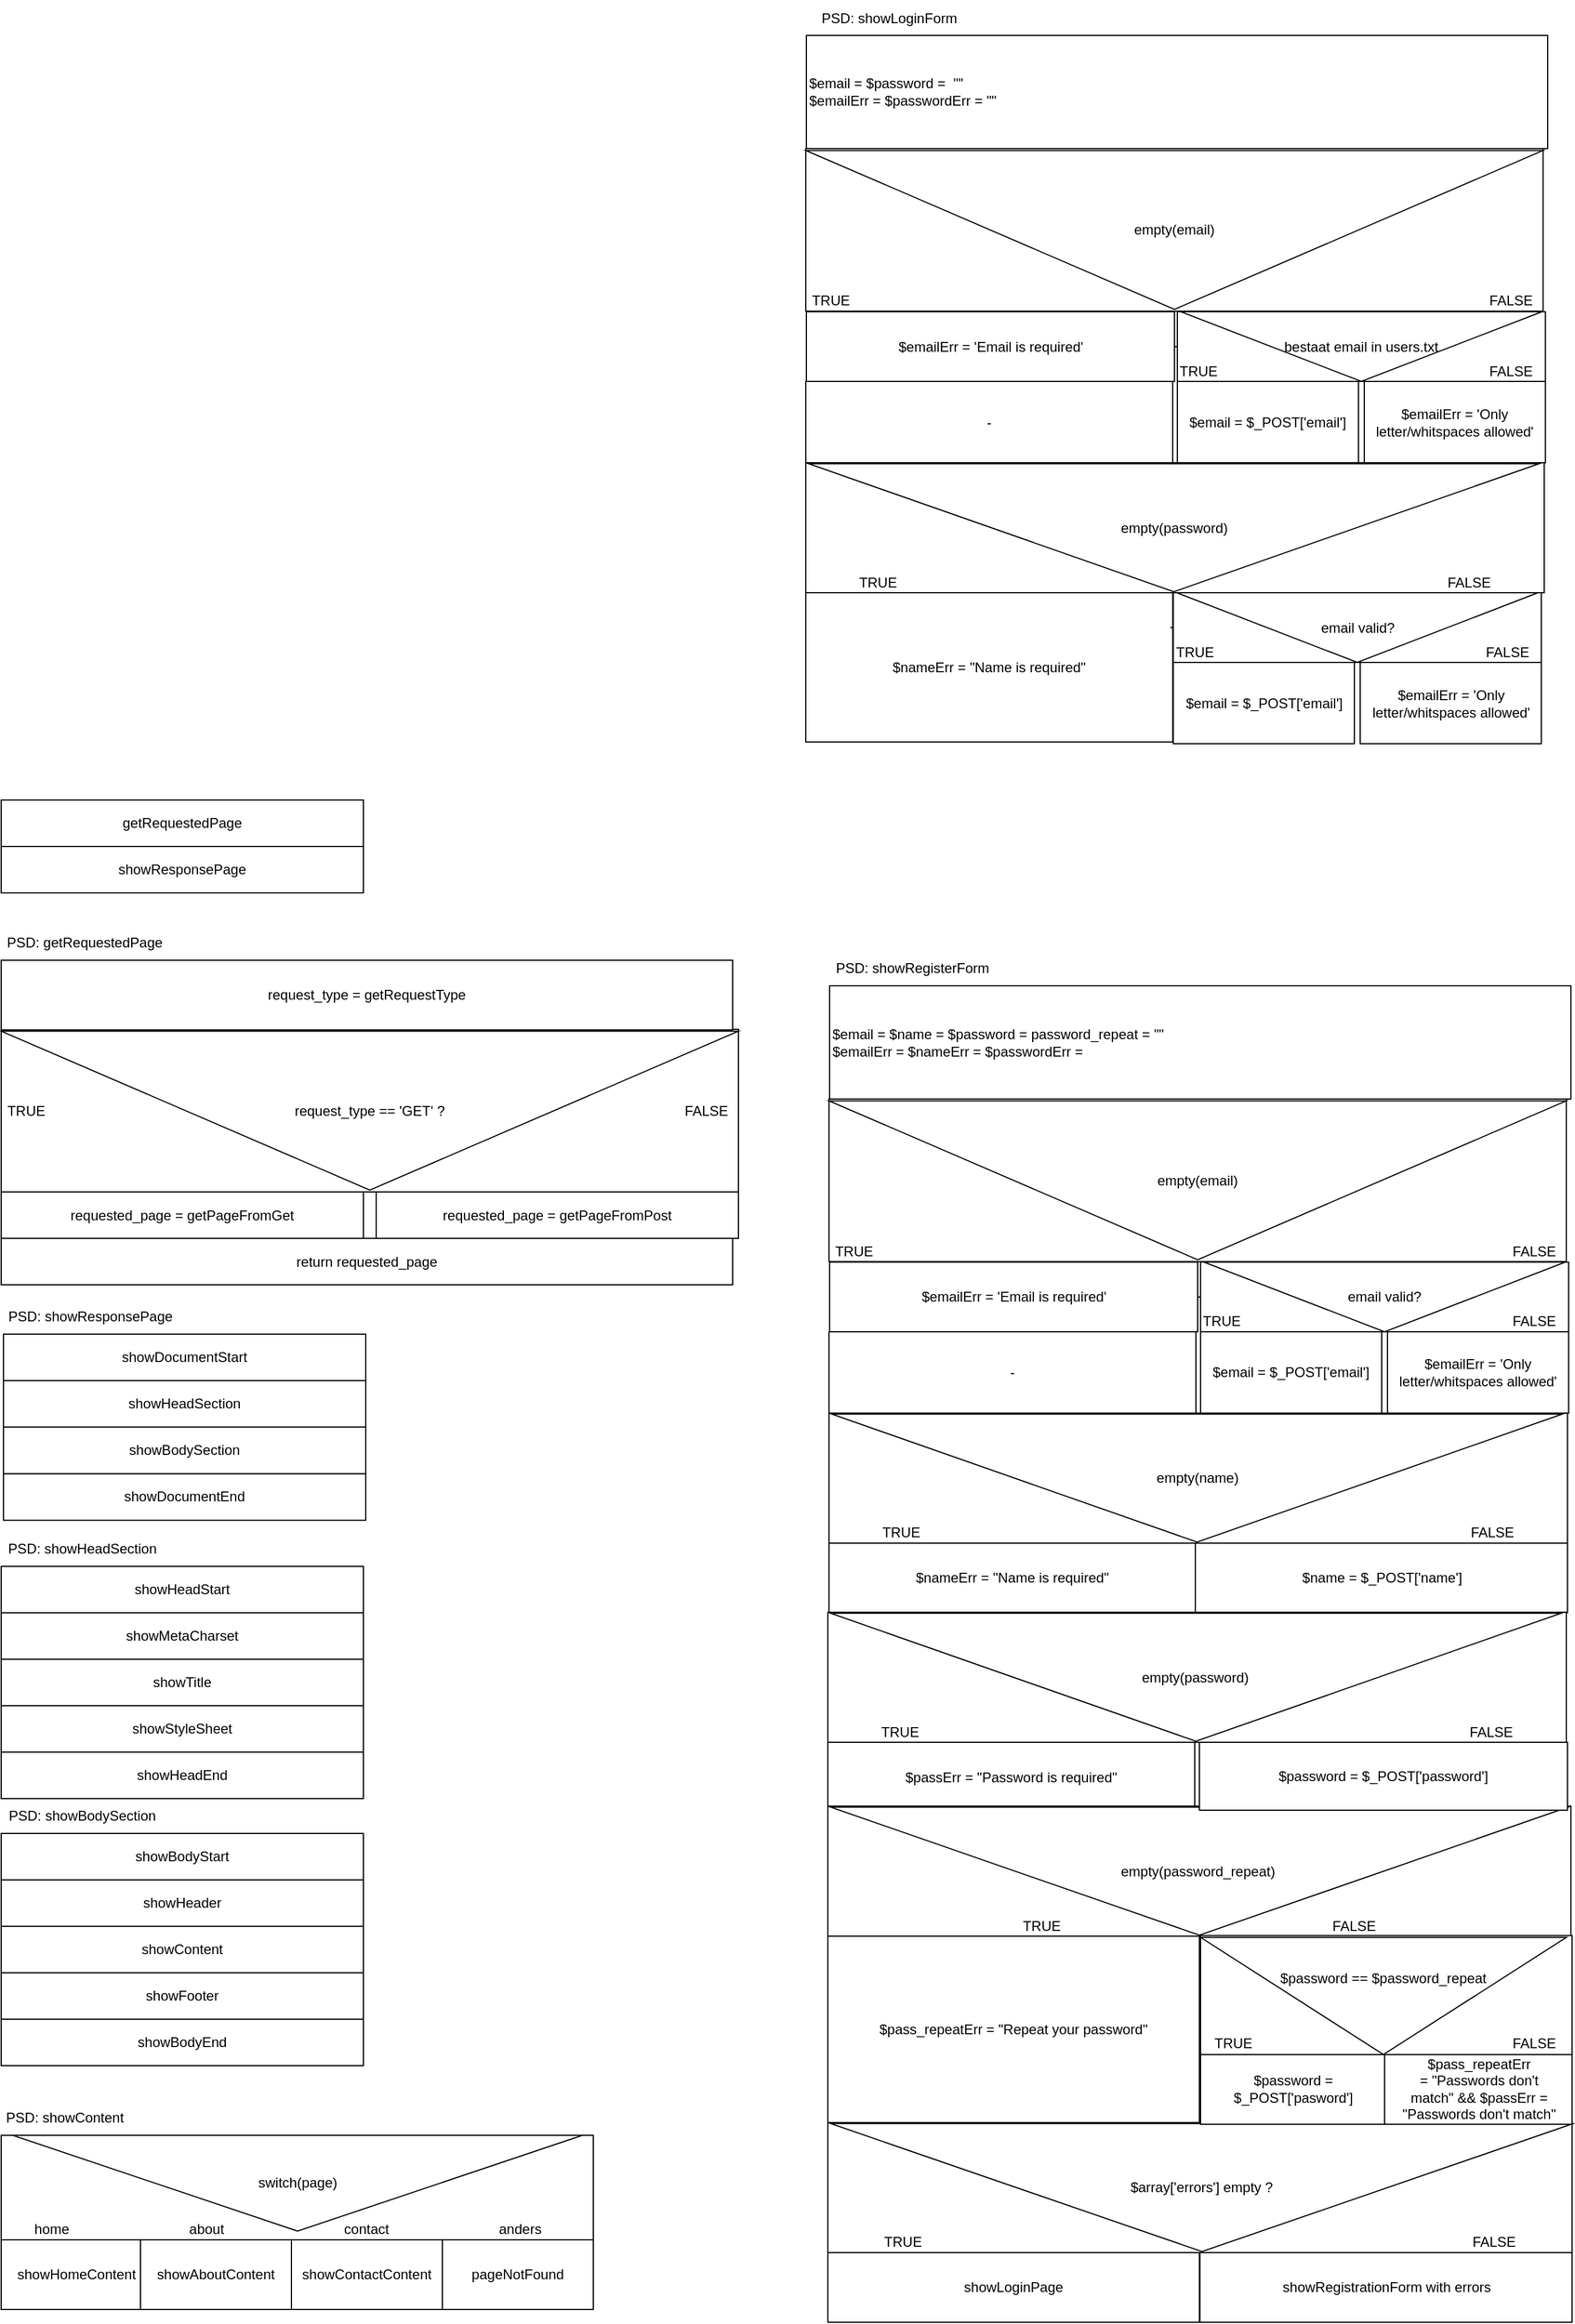 <mxfile>
    <diagram id="DWC-TpvhNI_4SlBnLtU3" name="Page-1">
        <mxGraphModel dx="1130" dy="1892" grid="1" gridSize="10" guides="1" tooltips="1" connect="1" arrows="1" fold="1" page="1" pageScale="1" pageWidth="850" pageHeight="1100" math="0" shadow="0">
            <root>
                <mxCell id="0"/>
                <mxCell id="1" parent="0"/>
                <mxCell id="2" value="requested_page = getPageFromGet" style="rounded=0;whiteSpace=wrap;html=1;" parent="1" vertex="1">
                    <mxGeometry x="108" y="117.5" width="312" height="40" as="geometry"/>
                </mxCell>
                <mxCell id="3" value="return requested_page" style="rounded=0;whiteSpace=wrap;html=1;" parent="1" vertex="1">
                    <mxGeometry x="108" y="157.5" width="630" height="40" as="geometry"/>
                </mxCell>
                <mxCell id="4" value="showDocumentStart" style="rounded=0;whiteSpace=wrap;html=1;" parent="1" vertex="1">
                    <mxGeometry x="110" y="240" width="312" height="40" as="geometry"/>
                </mxCell>
                <mxCell id="5" value="showHeadSection" style="rounded=0;whiteSpace=wrap;html=1;" parent="1" vertex="1">
                    <mxGeometry x="110" y="280" width="312" height="40" as="geometry"/>
                </mxCell>
                <mxCell id="6" value="showBodySection" style="rounded=0;whiteSpace=wrap;html=1;" parent="1" vertex="1">
                    <mxGeometry x="110" y="320" width="312" height="40.31" as="geometry"/>
                </mxCell>
                <mxCell id="7" value="showDocumentEnd" style="rounded=0;whiteSpace=wrap;html=1;" parent="1" vertex="1">
                    <mxGeometry x="110" y="360.31" width="312" height="40" as="geometry"/>
                </mxCell>
                <mxCell id="8" value="showBodyStart" style="rounded=0;whiteSpace=wrap;html=1;" parent="1" vertex="1">
                    <mxGeometry x="108" y="670" width="312" height="40" as="geometry"/>
                </mxCell>
                <mxCell id="9" value="showHeader" style="rounded=0;whiteSpace=wrap;html=1;" parent="1" vertex="1">
                    <mxGeometry x="108" y="710" width="312" height="40" as="geometry"/>
                </mxCell>
                <mxCell id="10" value="showContent" style="rounded=0;whiteSpace=wrap;html=1;" parent="1" vertex="1">
                    <mxGeometry x="108" y="750" width="312" height="40" as="geometry"/>
                </mxCell>
                <mxCell id="11" value="PSD: showResponsePage" style="text;html=1;strokeColor=none;fillColor=none;align=center;verticalAlign=middle;whiteSpace=wrap;rounded=0;" parent="1" vertex="1">
                    <mxGeometry x="110" y="210" width="150" height="30" as="geometry"/>
                </mxCell>
                <mxCell id="12" value="PSD: showBodySection" style="text;html=1;strokeColor=none;fillColor=none;align=center;verticalAlign=middle;whiteSpace=wrap;rounded=0;" parent="1" vertex="1">
                    <mxGeometry x="108" y="640" width="140" height="30" as="geometry"/>
                </mxCell>
                <mxCell id="13" value="&amp;nbsp;TRUE&lt;span style=&quot;white-space: pre;&quot;&gt;&#9;&lt;/span&gt;&lt;span style=&quot;white-space: pre;&quot;&gt;&#9;&lt;/span&gt;&lt;span style=&quot;white-space: pre;&quot;&gt;&#9;&lt;/span&gt;&lt;span style=&quot;white-space: pre;&quot;&gt;&#9;&lt;/span&gt;&lt;span style=&quot;white-space: pre;&quot;&gt;&#9;&lt;/span&gt;&lt;span style=&quot;white-space: pre;&quot;&gt;&#9;&lt;/span&gt;&lt;span style=&quot;white-space: pre;&quot;&gt;&#9;&lt;/span&gt;&lt;span style=&quot;white-space: pre;&quot;&gt;&#9;&lt;/span&gt;&lt;span style=&quot;white-space: pre;&quot;&gt;&#9;&lt;/span&gt;&lt;span style=&quot;white-space: pre;&quot;&gt;&#9;&lt;/span&gt;&lt;span style=&quot;white-space: pre;&quot;&gt;&#9;&lt;/span&gt;&lt;span style=&quot;white-space: pre;&quot;&gt;&#9;&lt;/span&gt;&lt;span style=&quot;white-space: pre;&quot;&gt;&#9;&lt;/span&gt;&lt;span style=&quot;white-space: pre;&quot;&gt;&#9;&lt;/span&gt;&lt;span style=&quot;white-space: pre;&quot;&gt;&#9;&lt;/span&gt;&lt;span style=&quot;white-space: pre;&quot;&gt;&#9;&lt;/span&gt;&lt;span style=&quot;white-space: pre;&quot;&gt;&#9;&lt;/span&gt;&lt;span style=&quot;white-space: pre;&quot;&gt;&#9;&lt;/span&gt;&lt;span style=&quot;white-space: pre;&quot;&gt;&#9;&lt;/span&gt;&lt;span style=&quot;white-space: pre;&quot;&gt;&#9;&lt;/span&gt;&lt;span style=&quot;white-space: pre;&quot;&gt;&#9;&lt;/span&gt;FALSE" style="rounded=0;whiteSpace=wrap;html=1;align=left;" parent="1" vertex="1">
                    <mxGeometry x="108" y="-22.5" width="635" height="140" as="geometry"/>
                </mxCell>
                <mxCell id="14" value="&lt;div style=&quot;&quot;&gt;request_type == 'GET' ?&lt;/div&gt;" style="triangle;whiteSpace=wrap;html=1;rotation=90;align=center;verticalAlign=middle;horizontal=0;" parent="1" vertex="1">
                    <mxGeometry x="357.07" y="-270" width="136.87" height="635" as="geometry"/>
                </mxCell>
                <mxCell id="15" value="getRequestedPage" style="rounded=0;whiteSpace=wrap;html=1;" parent="1" vertex="1">
                    <mxGeometry x="108" y="-220" width="312" height="40" as="geometry"/>
                </mxCell>
                <mxCell id="16" value="showResponsePage" style="rounded=0;whiteSpace=wrap;html=1;" parent="1" vertex="1">
                    <mxGeometry x="108" y="-180" width="312" height="40" as="geometry"/>
                </mxCell>
                <mxCell id="17" value="PSD: showContent" style="text;html=1;strokeColor=none;fillColor=none;align=center;verticalAlign=middle;whiteSpace=wrap;rounded=0;" parent="1" vertex="1">
                    <mxGeometry x="108" y="900" width="110" height="30" as="geometry"/>
                </mxCell>
                <mxCell id="18" value="&lt;span style=&quot;white-space: pre;&quot;&gt;&#9;&lt;/span&gt;home&lt;span style=&quot;white-space: pre;&quot;&gt;&#9;&lt;/span&gt;&lt;span style=&quot;white-space: pre;&quot;&gt;&#9;&lt;span style=&quot;white-space: pre;&quot;&gt;&#9;&lt;span style=&quot;white-space: pre;&quot;&gt;&#9;&lt;/span&gt;&lt;/span&gt;&lt;/span&gt;about&lt;span style=&quot;white-space: pre;&quot;&gt;&#9;&lt;/span&gt;&lt;span style=&quot;white-space: pre;&quot;&gt;&#9;&lt;/span&gt;&lt;span style=&quot;white-space: pre;&quot;&gt;&#9;&lt;/span&gt;&amp;nbsp; &amp;nbsp; &amp;nbsp;&lt;span style=&quot;white-space: pre;&quot;&gt;&#9;&lt;/span&gt;contact&amp;nbsp; &amp;nbsp; &amp;nbsp; &amp;nbsp;&lt;span style=&quot;white-space: pre;&quot;&gt;&#9;&lt;span style=&quot;white-space: pre;&quot;&gt;&#9;&lt;/span&gt;&lt;span style=&quot;white-space: pre;&quot;&gt;&#9;&lt;/span&gt;&lt;/span&gt;anders" style="rounded=0;whiteSpace=wrap;html=1;verticalAlign=bottom;align=left;" parent="1" vertex="1">
                    <mxGeometry x="108" y="930" width="510" height="90" as="geometry"/>
                </mxCell>
                <mxCell id="19" value="showHomeContent" style="rounded=0;whiteSpace=wrap;html=1;" parent="1" vertex="1">
                    <mxGeometry x="108" y="1020" width="130" height="60" as="geometry"/>
                </mxCell>
                <mxCell id="20" value="showAboutContent" style="rounded=0;whiteSpace=wrap;html=1;" parent="1" vertex="1">
                    <mxGeometry x="228" y="1020" width="130" height="60" as="geometry"/>
                </mxCell>
                <mxCell id="21" value="showContactContent" style="rounded=0;whiteSpace=wrap;html=1;" parent="1" vertex="1">
                    <mxGeometry x="358" y="1020" width="130" height="60" as="geometry"/>
                </mxCell>
                <mxCell id="22" value="switch(page)" style="triangle;whiteSpace=wrap;html=1;rotation=90;horizontal=0;" parent="1" vertex="1">
                    <mxGeometry x="322.07" y="725.94" width="82.5" height="490.63" as="geometry"/>
                </mxCell>
                <mxCell id="23" value="pageNotFound" style="rounded=0;whiteSpace=wrap;html=1;" parent="1" vertex="1">
                    <mxGeometry x="488" y="1020" width="130" height="60" as="geometry"/>
                </mxCell>
                <mxCell id="24" value="request_type = getRequestType" style="rounded=0;whiteSpace=wrap;html=1;" parent="1" vertex="1">
                    <mxGeometry x="108" y="-82" width="630" height="60" as="geometry"/>
                </mxCell>
                <mxCell id="25" value="requested_page = getPageFromPost" style="rounded=0;whiteSpace=wrap;html=1;" parent="1" vertex="1">
                    <mxGeometry x="431" y="117.5" width="312" height="40" as="geometry"/>
                </mxCell>
                <mxCell id="26" value="showFooter" style="rounded=0;whiteSpace=wrap;html=1;" parent="1" vertex="1">
                    <mxGeometry x="108" y="790" width="312" height="40" as="geometry"/>
                </mxCell>
                <mxCell id="27" value="showBodyEnd" style="rounded=0;whiteSpace=wrap;html=1;" parent="1" vertex="1">
                    <mxGeometry x="108" y="830" width="312" height="40" as="geometry"/>
                </mxCell>
                <mxCell id="28" value="PSD: getRequestedPage" style="text;html=1;strokeColor=none;fillColor=none;align=center;verticalAlign=middle;whiteSpace=wrap;rounded=0;" parent="1" vertex="1">
                    <mxGeometry x="110" y="-112" width="140" height="30" as="geometry"/>
                </mxCell>
                <mxCell id="29" value="showHeadStart" style="rounded=0;whiteSpace=wrap;html=1;" parent="1" vertex="1">
                    <mxGeometry x="108" y="440" width="312" height="40" as="geometry"/>
                </mxCell>
                <mxCell id="30" value="showMetaCharset" style="rounded=0;whiteSpace=wrap;html=1;" parent="1" vertex="1">
                    <mxGeometry x="108" y="480" width="312" height="40" as="geometry"/>
                </mxCell>
                <mxCell id="31" value="showTitle" style="rounded=0;whiteSpace=wrap;html=1;" parent="1" vertex="1">
                    <mxGeometry x="108" y="520" width="312" height="40" as="geometry"/>
                </mxCell>
                <mxCell id="32" value="PSD: showHeadSection" style="text;html=1;strokeColor=none;fillColor=none;align=center;verticalAlign=middle;whiteSpace=wrap;rounded=0;" parent="1" vertex="1">
                    <mxGeometry x="108" y="410" width="140" height="30" as="geometry"/>
                </mxCell>
                <mxCell id="33" value="showStyleSheet" style="rounded=0;whiteSpace=wrap;html=1;" parent="1" vertex="1">
                    <mxGeometry x="108" y="560" width="312" height="40" as="geometry"/>
                </mxCell>
                <mxCell id="34" value="showHeadEnd" style="rounded=0;whiteSpace=wrap;html=1;" parent="1" vertex="1">
                    <mxGeometry x="108" y="600" width="312" height="40" as="geometry"/>
                </mxCell>
                <mxCell id="35" value="PSD: showRegisterForm" style="text;html=1;strokeColor=none;fillColor=none;align=center;verticalAlign=middle;whiteSpace=wrap;rounded=0;" parent="1" vertex="1">
                    <mxGeometry x="820" y="-90" width="146" height="30" as="geometry"/>
                </mxCell>
                <mxCell id="40" value="&amp;nbsp;TRUE&lt;span style=&quot;white-space: pre;&quot;&gt;&#9;&lt;/span&gt;&lt;span style=&quot;white-space: pre;&quot;&gt;&#9;&lt;/span&gt;&lt;span style=&quot;white-space: pre;&quot;&gt;&#9;&lt;/span&gt;&lt;span style=&quot;white-space: pre;&quot;&gt;&#9;&lt;/span&gt;&lt;span style=&quot;white-space: pre;&quot;&gt;&#9;&lt;/span&gt;&lt;span style=&quot;white-space: pre;&quot;&gt;&#9;&lt;/span&gt;&lt;span style=&quot;white-space: pre;&quot;&gt;&#9;&lt;/span&gt;&lt;span style=&quot;white-space: pre;&quot;&gt;&#9;&lt;/span&gt;&lt;span style=&quot;white-space: pre;&quot;&gt;&#9;&lt;/span&gt;&lt;span style=&quot;white-space: pre;&quot;&gt;&#9;&lt;/span&gt;&lt;span style=&quot;white-space: pre;&quot;&gt;&#9;&lt;/span&gt;&lt;span style=&quot;white-space: pre;&quot;&gt;&#9;&lt;/span&gt;&lt;span style=&quot;white-space: pre;&quot;&gt;&#9;&lt;/span&gt;&lt;span style=&quot;white-space: pre;&quot;&gt;&#9;&lt;/span&gt;&lt;span style=&quot;white-space: pre;&quot;&gt;&#9;&lt;/span&gt;&lt;span style=&quot;white-space: pre;&quot;&gt;&#9;&lt;/span&gt;&lt;span style=&quot;white-space: pre;&quot;&gt;&#9;&lt;/span&gt;&lt;span style=&quot;white-space: pre;&quot;&gt;&#9;&lt;/span&gt;&lt;span style=&quot;white-space: pre;&quot;&gt;&#9;&lt;/span&gt;&lt;span style=&quot;white-space: pre;&quot;&gt;&#9;&lt;/span&gt;&lt;span style=&quot;white-space: pre;&quot;&gt;&#9;&lt;/span&gt;FALSE" style="rounded=0;whiteSpace=wrap;html=1;align=left;verticalAlign=bottom;" parent="1" vertex="1">
                    <mxGeometry x="821.01" y="37.5" width="635" height="140" as="geometry"/>
                </mxCell>
                <mxCell id="41" value="empty(email)" style="triangle;whiteSpace=wrap;html=1;rotation=90;align=center;verticalAlign=middle;horizontal=0;" parent="1" vertex="1">
                    <mxGeometry x="1070.08" y="-210" width="136.87" height="635" as="geometry"/>
                </mxCell>
                <mxCell id="45" value="" style="edgeStyle=none;html=1;" parent="1" source="42" target="44" edge="1">
                    <mxGeometry relative="1" as="geometry"/>
                </mxCell>
                <mxCell id="42" value="$emailErr = 'Email is required'" style="rounded=0;whiteSpace=wrap;html=1;" parent="1" vertex="1">
                    <mxGeometry x="821.51" y="178" width="317" height="60" as="geometry"/>
                </mxCell>
                <mxCell id="43" value="TRUE&lt;span style=&quot;white-space: pre;&quot;&gt;&#9;&lt;/span&gt;&lt;span style=&quot;white-space: pre;&quot;&gt;&#9;&lt;/span&gt;&lt;span style=&quot;white-space: pre;&quot;&gt;&#9;&lt;/span&gt;&lt;span style=&quot;white-space: pre;&quot;&gt;&#9;&lt;/span&gt;&lt;span style=&quot;white-space: pre;&quot;&gt;&#9;&lt;/span&gt;&lt;span style=&quot;white-space: pre;&quot;&gt;&#9;&lt;/span&gt;&lt;span style=&quot;white-space: pre;&quot;&gt;&#9;&lt;/span&gt;&lt;span style=&quot;white-space: pre;&quot;&gt;&#9;&lt;/span&gt;&lt;span style=&quot;white-space: pre;&quot;&gt;&#9;&lt;/span&gt;FALSE" style="rounded=0;whiteSpace=wrap;html=1;align=left;verticalAlign=bottom;" parent="1" vertex="1">
                    <mxGeometry x="1141.01" y="178" width="317" height="60" as="geometry"/>
                </mxCell>
                <mxCell id="44" value="email valid?" style="triangle;whiteSpace=wrap;html=1;rotation=90;horizontal=0;" parent="1" vertex="1">
                    <mxGeometry x="1269.51" y="52.5" width="60" height="311" as="geometry"/>
                </mxCell>
                <mxCell id="46" value="$email = $_POST['email']" style="rounded=0;whiteSpace=wrap;html=1;align=center;" parent="1" vertex="1">
                    <mxGeometry x="1141.01" y="238" width="156" height="70" as="geometry"/>
                </mxCell>
                <mxCell id="47" value="$emailErr = 'Only letter/whitspaces allowed'" style="rounded=0;whiteSpace=wrap;html=1;align=center;" parent="1" vertex="1">
                    <mxGeometry x="1302.01" y="238" width="156" height="70" as="geometry"/>
                </mxCell>
                <mxCell id="49" value="-" style="rounded=0;whiteSpace=wrap;html=1;align=center;" parent="1" vertex="1">
                    <mxGeometry x="821.01" y="238" width="316" height="70" as="geometry"/>
                </mxCell>
                <mxCell id="50" value="TRUE&lt;span style=&quot;white-space: pre;&quot;&gt;&#9;&lt;/span&gt;&lt;span style=&quot;white-space: pre;&quot;&gt;&#9;&lt;/span&gt;&lt;span style=&quot;white-space: pre;&quot;&gt;&#9;&lt;/span&gt;&lt;span style=&quot;white-space: pre;&quot;&gt;&#9;&lt;/span&gt;&lt;span style=&quot;white-space: pre;&quot;&gt;&#9;&lt;/span&gt;&lt;span style=&quot;white-space: pre;&quot;&gt;&#9;&lt;/span&gt;&lt;span style=&quot;white-space: pre;&quot;&gt;&#9;&lt;/span&gt;&lt;span style=&quot;white-space: pre;&quot;&gt;&#9;&lt;/span&gt;&lt;span style=&quot;white-space: pre;&quot;&gt;&#9;&lt;/span&gt;&lt;span style=&quot;white-space: pre;&quot;&gt;&#9;&lt;/span&gt;&lt;span style=&quot;white-space: pre;&quot;&gt;&#9;&lt;/span&gt;&lt;span style=&quot;white-space: pre;&quot;&gt;&#9;&lt;/span&gt;&lt;span style=&quot;white-space: pre;&quot;&gt;&#9;&lt;/span&gt;&lt;span style=&quot;white-space: pre;&quot;&gt;&#9;&lt;/span&gt;&lt;span style=&quot;white-space: pre;&quot;&gt;&#9;&lt;/span&gt;&lt;span style=&quot;white-space: pre;&quot;&gt;&#9;&lt;/span&gt;&lt;span style=&quot;white-space: pre;&quot;&gt;&#9;&lt;/span&gt;&lt;span style=&quot;white-space: pre;&quot;&gt;&#9;&lt;/span&gt;FALSE" style="rounded=0;whiteSpace=wrap;html=1;verticalAlign=bottom;horizontal=1;" parent="1" vertex="1">
                    <mxGeometry x="821.01" y="308" width="636" height="112" as="geometry"/>
                </mxCell>
                <mxCell id="51" value="empty(name)" style="triangle;whiteSpace=wrap;html=1;rotation=90;horizontal=0;" parent="1" vertex="1">
                    <mxGeometry x="1082.88" y="49.5" width="110.25" height="629" as="geometry"/>
                </mxCell>
                <mxCell id="52" value="$nameErr = &quot;Name is required&quot;" style="rounded=0;whiteSpace=wrap;html=1;" parent="1" vertex="1">
                    <mxGeometry x="821.01" y="420" width="316" height="60" as="geometry"/>
                </mxCell>
                <mxCell id="53" value="$name = $_POST['name']" style="rounded=0;whiteSpace=wrap;html=1;" parent="1" vertex="1">
                    <mxGeometry x="1136.51" y="420" width="320.5" height="60" as="geometry"/>
                </mxCell>
                <mxCell id="54" value="TRUE&lt;span style=&quot;white-space: pre;&quot;&gt;&#9;&lt;/span&gt;&lt;span style=&quot;white-space: pre;&quot;&gt;&#9;&lt;/span&gt;&lt;span style=&quot;white-space: pre;&quot;&gt;&#9;&lt;/span&gt;&lt;span style=&quot;white-space: pre;&quot;&gt;&#9;&lt;/span&gt;&lt;span style=&quot;white-space: pre;&quot;&gt;&#9;&lt;/span&gt;&lt;span style=&quot;white-space: pre;&quot;&gt;&#9;&lt;/span&gt;&lt;span style=&quot;white-space: pre;&quot;&gt;&#9;&lt;/span&gt;&lt;span style=&quot;white-space: pre;&quot;&gt;&#9;&lt;/span&gt;&lt;span style=&quot;white-space: pre;&quot;&gt;&#9;&lt;/span&gt;&lt;span style=&quot;white-space: pre;&quot;&gt;&#9;&lt;/span&gt;&lt;span style=&quot;white-space: pre;&quot;&gt;&#9;&lt;/span&gt;&lt;span style=&quot;white-space: pre;&quot;&gt;&#9;&lt;/span&gt;&lt;span style=&quot;white-space: pre;&quot;&gt;&#9;&lt;/span&gt;&lt;span style=&quot;white-space: pre;&quot;&gt;&#9;&lt;/span&gt;&lt;span style=&quot;white-space: pre;&quot;&gt;&#9;&lt;/span&gt;&lt;span style=&quot;white-space: pre;&quot;&gt;&#9;&lt;/span&gt;&lt;span style=&quot;white-space: pre;&quot;&gt;&#9;&lt;/span&gt;&lt;span style=&quot;white-space: pre;&quot;&gt;&#9;&lt;/span&gt;FALSE" style="rounded=0;whiteSpace=wrap;html=1;verticalAlign=bottom;horizontal=1;" parent="1" vertex="1">
                    <mxGeometry x="820" y="479.5" width="636" height="112" as="geometry"/>
                </mxCell>
                <mxCell id="55" value="empty(password)" style="triangle;whiteSpace=wrap;html=1;rotation=90;horizontal=0;" parent="1" vertex="1">
                    <mxGeometry x="1081.87" y="221" width="110.25" height="629" as="geometry"/>
                </mxCell>
                <mxCell id="56" value="$passErr = &quot;Password is required&quot;" style="rounded=0;whiteSpace=wrap;html=1;" parent="1" vertex="1">
                    <mxGeometry x="820" y="591.5" width="316" height="60" as="geometry"/>
                </mxCell>
                <mxCell id="58" value="TRUE&lt;span style=&quot;white-space: pre;&quot;&gt;&#9;&lt;/span&gt;&lt;span style=&quot;white-space: pre;&quot;&gt;&#9;&lt;/span&gt;&lt;span style=&quot;white-space: pre;&quot;&gt;&#9;&lt;/span&gt;&lt;span style=&quot;white-space: pre;&quot;&gt;&#9;&lt;/span&gt;&lt;span style=&quot;white-space: pre;&quot;&gt;&#9;&lt;/span&gt;&lt;span style=&quot;white-space: pre;&quot;&gt;&#9;&lt;/span&gt;&lt;span style=&quot;white-space: pre;&quot;&gt;&#9;&lt;/span&gt;&lt;span style=&quot;white-space: pre;&quot;&gt;&#9;&lt;/span&gt;&lt;span style=&quot;white-space: pre;&quot;&gt;&#9;&lt;/span&gt;FALSE" style="rounded=0;whiteSpace=wrap;html=1;verticalAlign=bottom;horizontal=1;" parent="1" vertex="1">
                    <mxGeometry x="820" y="646.5" width="640" height="112" as="geometry"/>
                </mxCell>
                <mxCell id="59" value="empty(password_repeat)&amp;nbsp;" style="triangle;whiteSpace=wrap;html=1;rotation=90;horizontal=0;align=center;verticalAlign=middle;fontStyle=0;fontSize=12;spacingBottom=0;" parent="1" vertex="1">
                    <mxGeometry x="1084.88" y="385" width="110.25" height="635" as="geometry"/>
                </mxCell>
                <mxCell id="60" value="$pass_repeatErr = &quot;Repeat your password&quot;" style="rounded=0;whiteSpace=wrap;html=1;" parent="1" vertex="1">
                    <mxGeometry x="820" y="758.5" width="320" height="161.5" as="geometry"/>
                </mxCell>
                <mxCell id="62" value="$password = $_POST['password']" style="rounded=0;whiteSpace=wrap;html=1;fontSize=12;" parent="1" vertex="1">
                    <mxGeometry x="1140" y="591.5" width="317.01" height="58.5" as="geometry"/>
                </mxCell>
                <mxCell id="63" value="TRUE&lt;span style=&quot;white-space: pre;&quot;&gt;&#9;&lt;/span&gt;&lt;span style=&quot;white-space: pre;&quot;&gt;&#9;&lt;/span&gt;&lt;span style=&quot;white-space: pre;&quot;&gt;&#9;&lt;/span&gt;&lt;span style=&quot;white-space: pre;&quot;&gt;&#9;&lt;/span&gt;&lt;span style=&quot;white-space: pre;&quot;&gt;&#9;&lt;/span&gt;&lt;span style=&quot;white-space: pre;&quot;&gt;&#9;&lt;/span&gt;&lt;span style=&quot;white-space: pre;&quot;&gt;&#9;&lt;/span&gt;&lt;span style=&quot;white-space: pre;&quot;&gt;&#9;&lt;/span&gt;&lt;span style=&quot;white-space: pre;&quot;&gt;&#9;&lt;/span&gt;&lt;span style=&quot;white-space: pre;&quot;&gt;&#9;&lt;/span&gt;&lt;span style=&quot;white-space: pre;&quot;&gt;&#9;&lt;/span&gt;&lt;span style=&quot;white-space: pre;&quot;&gt;&#9;&lt;/span&gt;&lt;span style=&quot;white-space: pre;&quot;&gt;&#9;&lt;/span&gt;&lt;span style=&quot;white-space: pre;&quot;&gt;&#9;&lt;/span&gt;&lt;span style=&quot;white-space: pre;&quot;&gt;&#9;&lt;/span&gt;&lt;span style=&quot;white-space: pre;&quot;&gt;&#9;&lt;/span&gt;&lt;span style=&quot;white-space: pre;&quot;&gt;&#9;&lt;/span&gt;&lt;span style=&quot;white-space: pre;&quot;&gt;&#9;&lt;/span&gt;FALSE" style="rounded=0;whiteSpace=wrap;html=1;verticalAlign=bottom;horizontal=1;" parent="1" vertex="1">
                    <mxGeometry x="820" y="919" width="641.01" height="112" as="geometry"/>
                </mxCell>
                <mxCell id="64" value="$array['errors'] empty ?" style="triangle;whiteSpace=wrap;html=1;rotation=90;horizontal=0;" parent="1" vertex="1">
                    <mxGeometry x="1087.12" y="655.25" width="110.25" height="639.5" as="geometry"/>
                </mxCell>
                <mxCell id="65" value="showLoginPage" style="rounded=0;whiteSpace=wrap;html=1;" parent="1" vertex="1">
                    <mxGeometry x="820" y="1031" width="320" height="60" as="geometry"/>
                </mxCell>
                <mxCell id="66" value="showRegistrationForm with errors" style="rounded=0;whiteSpace=wrap;html=1;" parent="1" vertex="1">
                    <mxGeometry x="1140.51" y="1031" width="320.5" height="60" as="geometry"/>
                </mxCell>
                <mxCell id="67" value="$email = $name = $password = password_repeat = &quot;&quot;&lt;br&gt;$emailErr = $nameErr = $passwordErr =&amp;nbsp;&lt;br&gt;" style="rounded=0;whiteSpace=wrap;html=1;fontSize=12;align=left;" parent="1" vertex="1">
                    <mxGeometry x="821.51" y="-60" width="638.49" height="97.5" as="geometry"/>
                </mxCell>
                <mxCell id="68" value="&amp;nbsp; &amp;nbsp;TRUE&lt;span style=&quot;white-space: pre;&quot;&gt;&#9;&lt;/span&gt;&lt;span style=&quot;white-space: pre;&quot;&gt;&#9;&lt;/span&gt;&lt;span style=&quot;white-space: pre;&quot;&gt;&#9;&lt;/span&gt;&lt;span style=&quot;white-space: pre;&quot;&gt;&#9;&lt;/span&gt;&lt;span style=&quot;white-space: pre;&quot;&gt;&#9;&lt;/span&gt;&lt;span style=&quot;white-space: pre;&quot;&gt;&#9;&lt;/span&gt;&lt;span style=&quot;white-space: pre;&quot;&gt;&#9;&lt;/span&gt;&lt;span style=&quot;white-space: pre;&quot;&gt;&#9;&lt;/span&gt;&lt;span style=&quot;white-space: pre;&quot;&gt;&#9;&lt;/span&gt;FALSE" style="rounded=0;whiteSpace=wrap;html=1;align=left;fontSize=12;verticalAlign=bottom;" parent="1" vertex="1">
                    <mxGeometry x="1141.01" y="757.97" width="320" height="102.5" as="geometry"/>
                </mxCell>
                <mxCell id="69" value="&lt;div style=&quot;&quot;&gt;$password == $password_repeat&lt;/div&gt;" style="triangle;whiteSpace=wrap;html=1;rotation=90;align=center;verticalAlign=middle;fontSize=12;horizontal=0;spacingBottom=30;" parent="1" vertex="1">
                    <mxGeometry x="1248.05" y="652.5" width="100.93" height="315" as="geometry"/>
                </mxCell>
                <mxCell id="70" value="$password = $_POST['pasword']" style="rounded=0;whiteSpace=wrap;html=1;fontSize=12;" parent="1" vertex="1">
                    <mxGeometry x="1141.01" y="860.47" width="159.5" height="60" as="geometry"/>
                </mxCell>
                <mxCell id="71" value="$pass_repeatErr =&amp;nbsp;&quot;Passwords don't match&quot;&amp;nbsp;&amp;amp;&amp;amp; $passErr = &quot;Passwords don't match&quot;" style="rounded=0;whiteSpace=wrap;html=1;fontSize=12;" parent="1" vertex="1">
                    <mxGeometry x="1299.5" y="860.47" width="161.51" height="60" as="geometry"/>
                </mxCell>
                <mxCell id="73" value="PSD: showLoginForm" style="text;html=1;strokeColor=none;fillColor=none;align=center;verticalAlign=middle;whiteSpace=wrap;rounded=0;" parent="1" vertex="1">
                    <mxGeometry x="800" y="-908.5" width="146" height="30" as="geometry"/>
                </mxCell>
                <mxCell id="74" value="&amp;nbsp;TRUE&lt;span style=&quot;white-space: pre;&quot;&gt;&#9;&lt;/span&gt;&lt;span style=&quot;white-space: pre;&quot;&gt;&#9;&lt;/span&gt;&lt;span style=&quot;white-space: pre;&quot;&gt;&#9;&lt;/span&gt;&lt;span style=&quot;white-space: pre;&quot;&gt;&#9;&lt;/span&gt;&lt;span style=&quot;white-space: pre;&quot;&gt;&#9;&lt;/span&gt;&lt;span style=&quot;white-space: pre;&quot;&gt;&#9;&lt;/span&gt;&lt;span style=&quot;white-space: pre;&quot;&gt;&#9;&lt;/span&gt;&lt;span style=&quot;white-space: pre;&quot;&gt;&#9;&lt;/span&gt;&lt;span style=&quot;white-space: pre;&quot;&gt;&#9;&lt;/span&gt;&lt;span style=&quot;white-space: pre;&quot;&gt;&#9;&lt;/span&gt;&lt;span style=&quot;white-space: pre;&quot;&gt;&#9;&lt;/span&gt;&lt;span style=&quot;white-space: pre;&quot;&gt;&#9;&lt;/span&gt;&lt;span style=&quot;white-space: pre;&quot;&gt;&#9;&lt;/span&gt;&lt;span style=&quot;white-space: pre;&quot;&gt;&#9;&lt;/span&gt;&lt;span style=&quot;white-space: pre;&quot;&gt;&#9;&lt;/span&gt;&lt;span style=&quot;white-space: pre;&quot;&gt;&#9;&lt;/span&gt;&lt;span style=&quot;white-space: pre;&quot;&gt;&#9;&lt;/span&gt;&lt;span style=&quot;white-space: pre;&quot;&gt;&#9;&lt;/span&gt;&lt;span style=&quot;white-space: pre;&quot;&gt;&#9;&lt;/span&gt;&lt;span style=&quot;white-space: pre;&quot;&gt;&#9;&lt;/span&gt;&lt;span style=&quot;white-space: pre;&quot;&gt;&#9;&lt;/span&gt;FALSE" style="rounded=0;whiteSpace=wrap;html=1;align=left;verticalAlign=bottom;" parent="1" vertex="1">
                    <mxGeometry x="801.01" y="-781" width="635" height="140" as="geometry"/>
                </mxCell>
                <mxCell id="75" value="empty(email)" style="triangle;whiteSpace=wrap;html=1;rotation=90;align=center;verticalAlign=middle;horizontal=0;" parent="1" vertex="1">
                    <mxGeometry x="1050.08" y="-1028.5" width="136.87" height="635" as="geometry"/>
                </mxCell>
                <mxCell id="76" value="" style="edgeStyle=none;html=1;" parent="1" source="77" target="79" edge="1">
                    <mxGeometry relative="1" as="geometry"/>
                </mxCell>
                <mxCell id="77" value="$emailErr = 'Email is required'" style="rounded=0;whiteSpace=wrap;html=1;" parent="1" vertex="1">
                    <mxGeometry x="801.51" y="-640.5" width="317" height="60" as="geometry"/>
                </mxCell>
                <mxCell id="78" value="TRUE&lt;span style=&quot;white-space: pre;&quot;&gt;&#9;&lt;/span&gt;&lt;span style=&quot;white-space: pre;&quot;&gt;&#9;&lt;/span&gt;&lt;span style=&quot;white-space: pre;&quot;&gt;&#9;&lt;/span&gt;&lt;span style=&quot;white-space: pre;&quot;&gt;&#9;&lt;/span&gt;&lt;span style=&quot;white-space: pre;&quot;&gt;&#9;&lt;/span&gt;&lt;span style=&quot;white-space: pre;&quot;&gt;&#9;&lt;/span&gt;&lt;span style=&quot;white-space: pre;&quot;&gt;&#9;&lt;/span&gt;&lt;span style=&quot;white-space: pre;&quot;&gt;&#9;&lt;/span&gt;&lt;span style=&quot;white-space: pre;&quot;&gt;&#9;&lt;/span&gt;FALSE" style="rounded=0;whiteSpace=wrap;html=1;align=left;verticalAlign=bottom;" parent="1" vertex="1">
                    <mxGeometry x="1121.01" y="-640.5" width="317" height="60" as="geometry"/>
                </mxCell>
                <mxCell id="79" value="bestaat email in users.txt" style="triangle;whiteSpace=wrap;html=1;rotation=90;horizontal=0;" parent="1" vertex="1">
                    <mxGeometry x="1249.51" y="-766" width="60" height="311" as="geometry"/>
                </mxCell>
                <mxCell id="80" value="$email = $_POST['email']" style="rounded=0;whiteSpace=wrap;html=1;align=center;" parent="1" vertex="1">
                    <mxGeometry x="1121.01" y="-580.5" width="156" height="70" as="geometry"/>
                </mxCell>
                <mxCell id="81" value="$emailErr = 'Only letter/whitspaces allowed'" style="rounded=0;whiteSpace=wrap;html=1;align=center;" parent="1" vertex="1">
                    <mxGeometry x="1282.01" y="-580.5" width="156" height="70" as="geometry"/>
                </mxCell>
                <mxCell id="82" value="-" style="rounded=0;whiteSpace=wrap;html=1;align=center;" parent="1" vertex="1">
                    <mxGeometry x="801.01" y="-580.5" width="316" height="70" as="geometry"/>
                </mxCell>
                <mxCell id="83" value="TRUE&lt;span style=&quot;white-space: pre;&quot;&gt;&#9;&lt;/span&gt;&lt;span style=&quot;white-space: pre;&quot;&gt;&#9;&lt;/span&gt;&lt;span style=&quot;white-space: pre;&quot;&gt;&#9;&lt;/span&gt;&lt;span style=&quot;white-space: pre;&quot;&gt;&#9;&lt;/span&gt;&lt;span style=&quot;white-space: pre;&quot;&gt;&#9;&lt;/span&gt;&lt;span style=&quot;white-space: pre;&quot;&gt;&#9;&lt;/span&gt;&lt;span style=&quot;white-space: pre;&quot;&gt;&#9;&lt;/span&gt;&lt;span style=&quot;white-space: pre;&quot;&gt;&#9;&lt;/span&gt;&lt;span style=&quot;white-space: pre;&quot;&gt;&#9;&lt;/span&gt;&lt;span style=&quot;white-space: pre;&quot;&gt;&#9;&lt;/span&gt;&lt;span style=&quot;white-space: pre;&quot;&gt;&#9;&lt;/span&gt;&lt;span style=&quot;white-space: pre;&quot;&gt;&#9;&lt;/span&gt;&lt;span style=&quot;white-space: pre;&quot;&gt;&#9;&lt;/span&gt;&lt;span style=&quot;white-space: pre;&quot;&gt;&#9;&lt;/span&gt;&lt;span style=&quot;white-space: pre;&quot;&gt;&#9;&lt;/span&gt;&lt;span style=&quot;white-space: pre;&quot;&gt;&#9;&lt;/span&gt;&lt;span style=&quot;white-space: pre;&quot;&gt;&#9;&lt;/span&gt;&lt;span style=&quot;white-space: pre;&quot;&gt;&#9;&lt;/span&gt;FALSE" style="rounded=0;whiteSpace=wrap;html=1;verticalAlign=bottom;horizontal=1;" parent="1" vertex="1">
                    <mxGeometry x="801.01" y="-510.5" width="636" height="112" as="geometry"/>
                </mxCell>
                <mxCell id="84" value="empty(password)" style="triangle;whiteSpace=wrap;html=1;rotation=90;horizontal=0;" parent="1" vertex="1">
                    <mxGeometry x="1062.88" y="-769" width="110.25" height="629" as="geometry"/>
                </mxCell>
                <mxCell id="85" value="$nameErr = &quot;Name is required&quot;" style="rounded=0;whiteSpace=wrap;html=1;" parent="1" vertex="1">
                    <mxGeometry x="801.01" y="-398.5" width="316" height="128.5" as="geometry"/>
                </mxCell>
                <mxCell id="87" value="$email = $password =&amp;nbsp; &quot;&quot;&lt;br&gt;$emailErr = $passwordErr = &quot;&quot;&amp;nbsp;" style="rounded=0;whiteSpace=wrap;html=1;fontSize=12;align=left;" parent="1" vertex="1">
                    <mxGeometry x="801.51" y="-878.5" width="638.49" height="97.5" as="geometry"/>
                </mxCell>
                <mxCell id="88" value="" style="edgeStyle=none;html=1;" parent="1" target="90" edge="1">
                    <mxGeometry relative="1" as="geometry">
                        <mxPoint x="1115" y="-368.5" as="sourcePoint"/>
                    </mxGeometry>
                </mxCell>
                <mxCell id="89" value="TRUE&lt;span style=&quot;white-space: pre;&quot;&gt;&#9;&lt;/span&gt;&lt;span style=&quot;white-space: pre;&quot;&gt;&#9;&lt;/span&gt;&lt;span style=&quot;white-space: pre;&quot;&gt;&#9;&lt;/span&gt;&lt;span style=&quot;white-space: pre;&quot;&gt;&#9;&lt;/span&gt;&lt;span style=&quot;white-space: pre;&quot;&gt;&#9;&lt;/span&gt;&lt;span style=&quot;white-space: pre;&quot;&gt;&#9;&lt;/span&gt;&lt;span style=&quot;white-space: pre;&quot;&gt;&#9;&lt;/span&gt;&lt;span style=&quot;white-space: pre;&quot;&gt;&#9;&lt;/span&gt;&lt;span style=&quot;white-space: pre;&quot;&gt;&#9;&lt;/span&gt;FALSE" style="rounded=0;whiteSpace=wrap;html=1;align=left;verticalAlign=bottom;" parent="1" vertex="1">
                    <mxGeometry x="1117.5" y="-398.5" width="317" height="60" as="geometry"/>
                </mxCell>
                <mxCell id="90" value="email valid?" style="triangle;whiteSpace=wrap;html=1;rotation=90;horizontal=0;" parent="1" vertex="1">
                    <mxGeometry x="1246" y="-524" width="60" height="311" as="geometry"/>
                </mxCell>
                <mxCell id="91" value="$email = $_POST['email']" style="rounded=0;whiteSpace=wrap;html=1;align=center;" parent="1" vertex="1">
                    <mxGeometry x="1117.5" y="-338.5" width="156" height="70" as="geometry"/>
                </mxCell>
                <mxCell id="92" value="$emailErr = 'Only letter/whitspaces allowed'" style="rounded=0;whiteSpace=wrap;html=1;align=center;" parent="1" vertex="1">
                    <mxGeometry x="1278.5" y="-338.5" width="156" height="70" as="geometry"/>
                </mxCell>
            </root>
        </mxGraphModel>
    </diagram>
</mxfile>